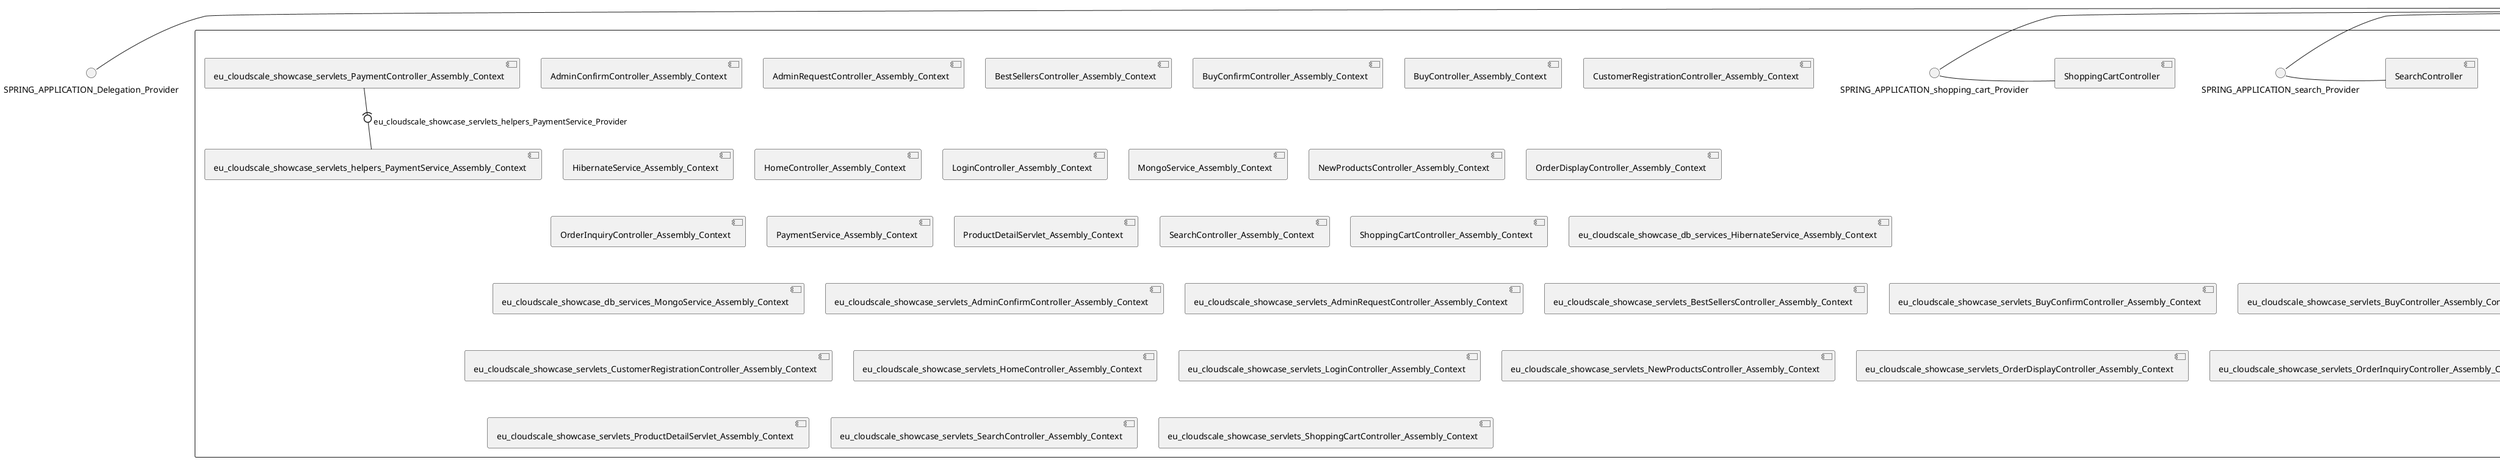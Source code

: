 @startuml
skinparam fixCircleLabelOverlapping true
() SPRING_APPLICATION_Delegation_Provider
() SPRING_APPLICATION_admin_Delegation_Provider
() SPRING_APPLICATION_admin_confirm_Delegation_Provider
() SPRING_APPLICATION_best_sellers_Delegation_Provider
() SPRING_APPLICATION_buy_Delegation_Provider
() SPRING_APPLICATION_buy_confirm_Delegation_Provider
() SPRING_APPLICATION_customer_registration_Delegation_Provider
() SPRING_APPLICATION_login_Delegation_Provider
() SPRING_APPLICATION_new_products_Delegation_Provider
() SPRING_APPLICATION_order_display_Delegation_Provider
() SPRING_APPLICATION_order_inquiry_Delegation_Provider
() SPRING_APPLICATION_payment_Delegation_Provider
() SPRING_APPLICATION_product_detail_Delegation_Provider
() SPRING_APPLICATION_search_Delegation_Provider
() SPRING_APPLICATION_shopping_cart_Delegation_Provider
component null {
SPRING_APPLICATION_Delegation_Provider - SPRING_APPLICATION_Provider
SPRING_APPLICATION_Provider - [HomeController]
SPRING_APPLICATION_admin_Delegation_Provider - SPRING_APPLICATION_admin_Provider
SPRING_APPLICATION_admin_Provider - [AdminRequestController]
SPRING_APPLICATION_admin_confirm_Delegation_Provider - SPRING_APPLICATION_admin_confirm_Provider
SPRING_APPLICATION_admin_confirm_Provider - [AdminConfirmController]
SPRING_APPLICATION_best_sellers_Delegation_Provider - SPRING_APPLICATION_best_sellers_Provider
SPRING_APPLICATION_best_sellers_Provider - [BestSellersController]
SPRING_APPLICATION_buy_Delegation_Provider - SPRING_APPLICATION_buy_Provider
SPRING_APPLICATION_buy_Provider - [BuyController]
SPRING_APPLICATION_buy_confirm_Delegation_Provider - SPRING_APPLICATION_buy_confirm_Provider
SPRING_APPLICATION_buy_confirm_Provider - [BuyConfirmController]
SPRING_APPLICATION_customer_registration_Delegation_Provider - SPRING_APPLICATION_customer_registration_Provider
SPRING_APPLICATION_customer_registration_Provider - [CustomerRegistrationController]
SPRING_APPLICATION_login_Delegation_Provider - SPRING_APPLICATION_login_Provider
SPRING_APPLICATION_login_Provider - [LoginController]
SPRING_APPLICATION_new_products_Delegation_Provider - SPRING_APPLICATION_new_products_Provider
SPRING_APPLICATION_new_products_Provider - [NewProductsController]
SPRING_APPLICATION_order_display_Delegation_Provider - SPRING_APPLICATION_order_display_Provider
SPRING_APPLICATION_order_display_Provider - [OrderDisplayController]
SPRING_APPLICATION_order_inquiry_Delegation_Provider - SPRING_APPLICATION_order_inquiry_Provider
SPRING_APPLICATION_order_inquiry_Provider - [OrderInquiryController]
SPRING_APPLICATION_payment_Delegation_Provider - SPRING_APPLICATION_payment_Provider
SPRING_APPLICATION_payment_Provider - [PaymentService]
SPRING_APPLICATION_product_detail_Delegation_Provider - SPRING_APPLICATION_product_detail_Provider
SPRING_APPLICATION_product_detail_Provider - [ProductDetailServlet]
SPRING_APPLICATION_search_Delegation_Provider - SPRING_APPLICATION_search_Provider
SPRING_APPLICATION_search_Provider - [SearchController]
SPRING_APPLICATION_shopping_cart_Delegation_Provider - SPRING_APPLICATION_shopping_cart_Provider
SPRING_APPLICATION_shopping_cart_Provider - [ShoppingCartController]
[eu_cloudscale_showcase_servlets_PaymentController_Assembly_Context] -(0- [eu_cloudscale_showcase_servlets_helpers_PaymentService_Assembly_Context] : eu_cloudscale_showcase_servlets_helpers_PaymentService_Provider
[AdminConfirmController_Assembly_Context] [[cloudscale-project-cloudstore.repository#_kH4f5b8UEe6aLexuiLna1A]]
[AdminRequestController_Assembly_Context] [[cloudscale-project-cloudstore.repository#_kH4f5b8UEe6aLexuiLna1A]]
[BestSellersController_Assembly_Context] [[cloudscale-project-cloudstore.repository#_kH4f5b8UEe6aLexuiLna1A]]
[BuyConfirmController_Assembly_Context] [[cloudscale-project-cloudstore.repository#_kH4f5b8UEe6aLexuiLna1A]]
[BuyController_Assembly_Context] [[cloudscale-project-cloudstore.repository#_kH4f5b8UEe6aLexuiLna1A]]
[CustomerRegistrationController_Assembly_Context] [[cloudscale-project-cloudstore.repository#_kH4f5b8UEe6aLexuiLna1A]]
[HibernateService_Assembly_Context] [[cloudscale-project-cloudstore.repository#_kH4f5b8UEe6aLexuiLna1A]]
[HomeController_Assembly_Context] [[cloudscale-project-cloudstore.repository#_kH4f5b8UEe6aLexuiLna1A]]
[LoginController_Assembly_Context] [[cloudscale-project-cloudstore.repository#_kH4f5b8UEe6aLexuiLna1A]]
[MongoService_Assembly_Context] [[cloudscale-project-cloudstore.repository#_kH4f5b8UEe6aLexuiLna1A]]
[NewProductsController_Assembly_Context] [[cloudscale-project-cloudstore.repository#_kH4f5b8UEe6aLexuiLna1A]]
[OrderDisplayController_Assembly_Context] [[cloudscale-project-cloudstore.repository#_kH4f5b8UEe6aLexuiLna1A]]
[OrderInquiryController_Assembly_Context] [[cloudscale-project-cloudstore.repository#_kH4f5b8UEe6aLexuiLna1A]]
[PaymentService_Assembly_Context] [[cloudscale-project-cloudstore.repository#_kH4f5b8UEe6aLexuiLna1A]]
[ProductDetailServlet_Assembly_Context] [[cloudscale-project-cloudstore.repository#_kH4f5b8UEe6aLexuiLna1A]]
[SearchController_Assembly_Context] [[cloudscale-project-cloudstore.repository#_kH4f5b8UEe6aLexuiLna1A]]
[ShoppingCartController_Assembly_Context] [[cloudscale-project-cloudstore.repository#_kH4f5b8UEe6aLexuiLna1A]]
[eu_cloudscale_showcase_db_services_HibernateService_Assembly_Context] [[cloudscale-project-cloudstore.repository#_kH4f5b8UEe6aLexuiLna1A]]
[eu_cloudscale_showcase_db_services_MongoService_Assembly_Context] [[cloudscale-project-cloudstore.repository#_kH4f5b8UEe6aLexuiLna1A]]
[eu_cloudscale_showcase_servlets_AdminConfirmController_Assembly_Context] [[cloudscale-project-cloudstore.repository#_kH4f5b8UEe6aLexuiLna1A]]
[eu_cloudscale_showcase_servlets_AdminRequestController_Assembly_Context] [[cloudscale-project-cloudstore.repository#_kH4f5b8UEe6aLexuiLna1A]]
[eu_cloudscale_showcase_servlets_BestSellersController_Assembly_Context] [[cloudscale-project-cloudstore.repository#_kH4f5b8UEe6aLexuiLna1A]]
[eu_cloudscale_showcase_servlets_BuyConfirmController_Assembly_Context] [[cloudscale-project-cloudstore.repository#_kH4f5b8UEe6aLexuiLna1A]]
[eu_cloudscale_showcase_servlets_BuyController_Assembly_Context] [[cloudscale-project-cloudstore.repository#_kH4f5b8UEe6aLexuiLna1A]]
[eu_cloudscale_showcase_servlets_CustomerRegistrationController_Assembly_Context] [[cloudscale-project-cloudstore.repository#_kH4f5b8UEe6aLexuiLna1A]]
[eu_cloudscale_showcase_servlets_HomeController_Assembly_Context] [[cloudscale-project-cloudstore.repository#_kH4f5b8UEe6aLexuiLna1A]]
[eu_cloudscale_showcase_servlets_LoginController_Assembly_Context] [[cloudscale-project-cloudstore.repository#_kH4f5b8UEe6aLexuiLna1A]]
[eu_cloudscale_showcase_servlets_NewProductsController_Assembly_Context] [[cloudscale-project-cloudstore.repository#_kH4f5b8UEe6aLexuiLna1A]]
[eu_cloudscale_showcase_servlets_OrderDisplayController_Assembly_Context] [[cloudscale-project-cloudstore.repository#_kH4f5b8UEe6aLexuiLna1A]]
[eu_cloudscale_showcase_servlets_OrderInquiryController_Assembly_Context] [[cloudscale-project-cloudstore.repository#_kH4f5b8UEe6aLexuiLna1A]]
[eu_cloudscale_showcase_servlets_PaymentController_Assembly_Context] [[cloudscale-project-cloudstore.repository#_kH4f5b8UEe6aLexuiLna1A]]
[eu_cloudscale_showcase_servlets_ProductDetailServlet_Assembly_Context] [[cloudscale-project-cloudstore.repository#_kH4f5b8UEe6aLexuiLna1A]]
[eu_cloudscale_showcase_servlets_SearchController_Assembly_Context] [[cloudscale-project-cloudstore.repository#_kH4f5b8UEe6aLexuiLna1A]]
[eu_cloudscale_showcase_servlets_ShoppingCartController_Assembly_Context] [[cloudscale-project-cloudstore.repository#_kH4f5b8UEe6aLexuiLna1A]]
[eu_cloudscale_showcase_servlets_helpers_PaymentService_Assembly_Context] [[cloudscale-project-cloudstore.repository#_kH4f5b8UEe6aLexuiLna1A]]
}

@enduml
